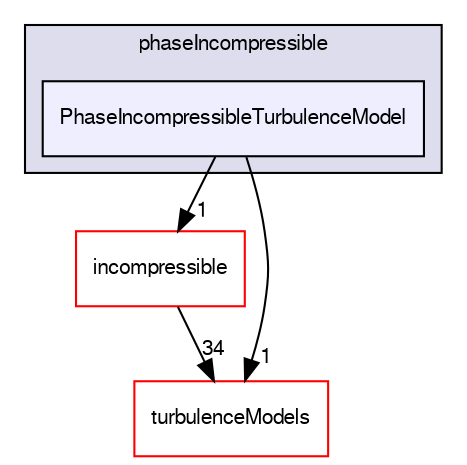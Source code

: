 digraph "src/TurbulenceModels/phaseIncompressible/PhaseIncompressibleTurbulenceModel" {
  bgcolor=transparent;
  compound=true
  node [ fontsize="10", fontname="FreeSans"];
  edge [ labelfontsize="10", labelfontname="FreeSans"];
  subgraph clusterdir_dc8d4d05c8f00732f10a1b937e6b7188 {
    graph [ bgcolor="#ddddee", pencolor="black", label="phaseIncompressible" fontname="FreeSans", fontsize="10", URL="dir_dc8d4d05c8f00732f10a1b937e6b7188.html"]
  dir_88b19b57a740ace8d66d5cf6574a71ed [shape=box, label="PhaseIncompressibleTurbulenceModel", style="filled", fillcolor="#eeeeff", pencolor="black", URL="dir_88b19b57a740ace8d66d5cf6574a71ed.html"];
  }
  dir_65e3a25be7d63d0357fd279a6ba5d718 [shape=box label="incompressible" color="red" URL="dir_65e3a25be7d63d0357fd279a6ba5d718.html"];
  dir_a3dc37bcacf99bb6122ed819dac99f09 [shape=box label="turbulenceModels" color="red" URL="dir_a3dc37bcacf99bb6122ed819dac99f09.html"];
  dir_88b19b57a740ace8d66d5cf6574a71ed->dir_65e3a25be7d63d0357fd279a6ba5d718 [headlabel="1", labeldistance=1.5 headhref="dir_002844_002801.html"];
  dir_88b19b57a740ace8d66d5cf6574a71ed->dir_a3dc37bcacf99bb6122ed819dac99f09 [headlabel="1", labeldistance=1.5 headhref="dir_002844_000586.html"];
  dir_65e3a25be7d63d0357fd279a6ba5d718->dir_a3dc37bcacf99bb6122ed819dac99f09 [headlabel="34", labeldistance=1.5 headhref="dir_002801_000586.html"];
}
